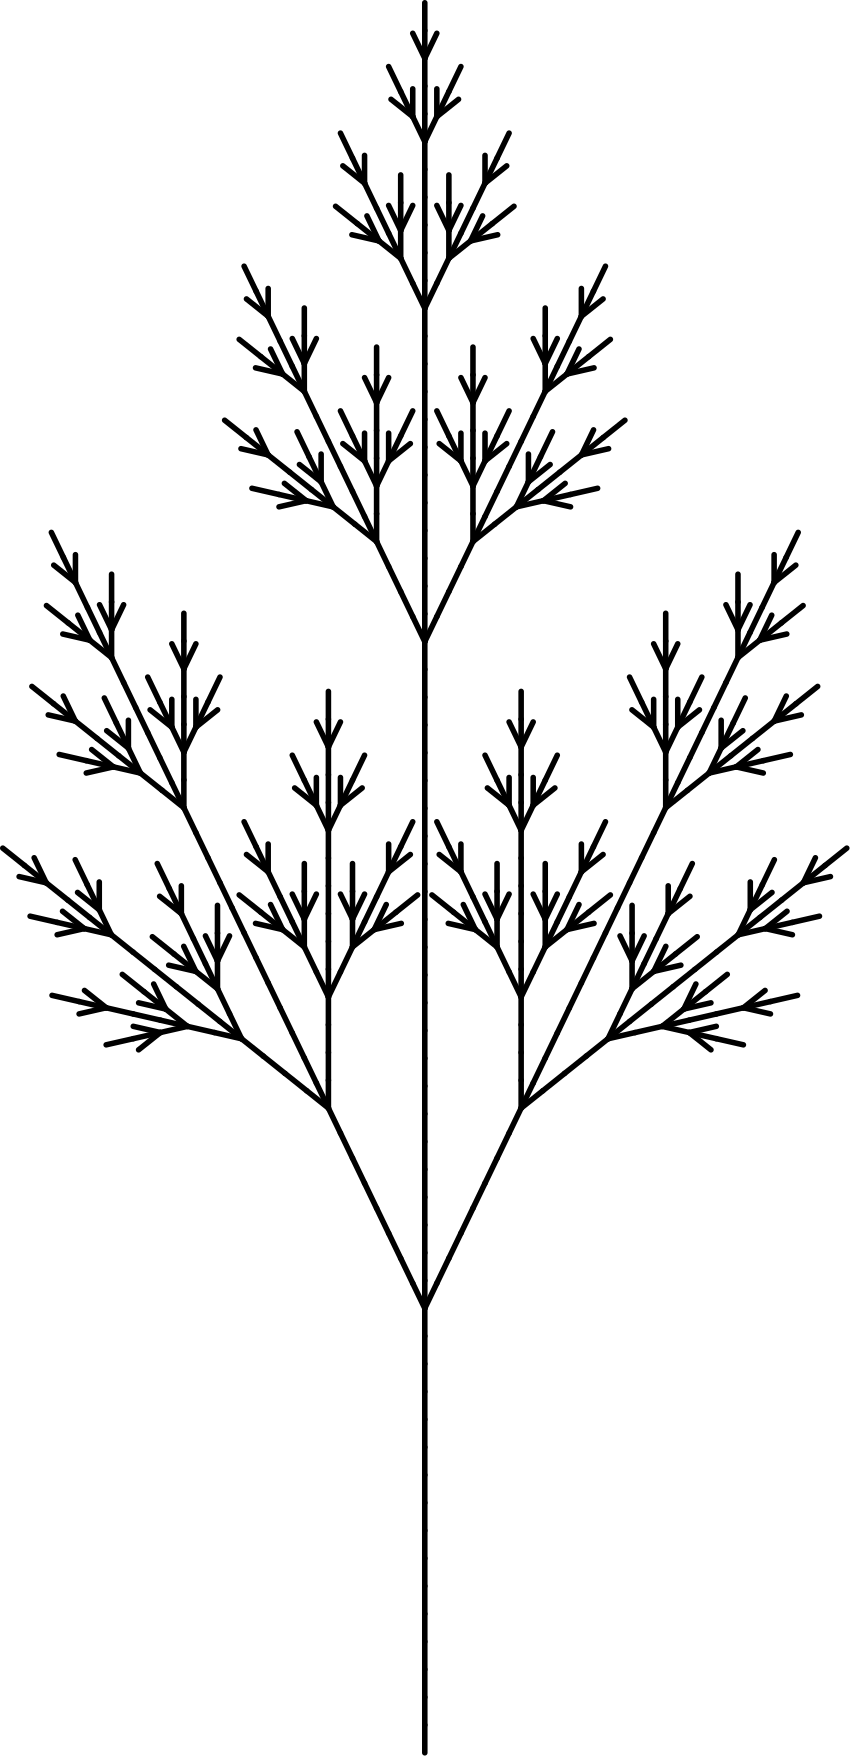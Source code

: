 <?xml version="1.0"?>
<!DOCTYPE ipe SYSTEM "ipe.dtd">
<ipe version="70218" creator="Ipe 7.2.28">
<info created="D:20250424085914" modified="D:20250424085916"/>
<ipestyle>
<opacity name="10%" value="0.1"/>
<opacity name="20%" value="0.2"/>
<opacity name="30%" value="0.3"/>
<opacity name="40%" value="0.4"/>
<opacity name="50%" value="0.5"/>
<opacity name="60%" value="0.6"/>
<opacity name="70%" value="0.7"/>
<opacity name="80%" value="0.8"/>
<opacity name="90%" value="0.9"/>
<layout paper="330 656" origin="0 0" frame="330 656" crop="no"/>
<pathstyle cap="0" join="0" fillrule="wind"/>
</ipestyle>
<page>
<layer name="alpha"/>
<view layers="alpha" active="alpha"/>
<path layer="alpha" matrix="1 0 0 -1 -476 688" stroke="0" pen="2" cap="1">
641 675 m
641 665 l
</path>
<path matrix="1 0 0 -1 -476 688" stroke="0" pen="2" cap="1">
641 665 m
641 655 l
</path>
<path matrix="1 0 0 -1 -476 688" stroke="0" pen="2" cap="1">
641 655 m
641 645 l
</path>
<path matrix="1 0 0 -1 -476 688" stroke="0" pen="2" cap="1">
641 645 m
641 635 l
</path>
<path matrix="1 0 0 -1 -476 688" stroke="0" pen="2" cap="1">
641 635 m
641 625 l
</path>
<path matrix="1 0 0 -1 -476 688" stroke="0" pen="2" cap="1">
641 625 m
641 615 l
</path>
<path matrix="1 0 0 -1 -476 688" stroke="0" pen="2" cap="1">
641 615 m
641 605 l
</path>
<path matrix="1 0 0 -1 -476 688" stroke="0" pen="2" cap="1">
641 605 m
641 595 l
</path>
<path matrix="1 0 0 -1 -476 688" stroke="0" pen="2" cap="1">
641 595 m
641 585 l
</path>
<path matrix="1 0 0 -1 -476 688" stroke="0" pen="2" cap="1">
641 585 m
641 575 l
</path>
<path matrix="1 0 0 -1 -476 688" stroke="0" pen="2" cap="1">
641 575 m
641 565 l
</path>
<path matrix="1 0 0 -1 -476 688" stroke="0" pen="2" cap="1">
641 565 m
641 555 l
</path>
<path matrix="1 0 0 -1 -476 688" stroke="0" pen="2" cap="1">
641 555 m
641 545 l
</path>
<path matrix="1 0 0 -1 -476 688" stroke="0" pen="2" cap="1">
641 545 m
641 535 l
</path>
<path matrix="1 0 0 -1 -476 688" stroke="0" pen="2" cap="1">
641 535 m
641 525 l
</path>
<path matrix="1 0 0 -1 -476 688" stroke="0" pen="2" cap="1">
641 525 m
641 515 l
</path>
<path matrix="1 0 0 -1 -476 688" stroke="0" pen="2" cap="1">
641 515 m
645.337 505.989 l
</path>
<path matrix="1 0 0 -1 -476 688" stroke="0" pen="2" cap="1">
645.337 505.989 m
649.673 496.978 l
</path>
<path matrix="1 0 0 -1 -476 688" stroke="0" pen="2" cap="1">
649.673 496.978 m
654.01 487.968 l
</path>
<path matrix="1 0 0 -1 -476 688" stroke="0" pen="2" cap="1">
654.01 487.968 m
658.346 478.957 l
</path>
<path matrix="1 0 0 -1 -476 688" stroke="0" pen="2" cap="1">
658.346 478.957 m
662.683 469.946 l
</path>
<path matrix="1 0 0 -1 -476 688" stroke="0" pen="2" cap="1">
662.683 469.946 m
667.02 460.935 l
</path>
<path matrix="1 0 0 -1 -476 688" stroke="0" pen="2" cap="1">
667.02 460.935 m
671.356 451.925 l
</path>
<path matrix="1 0 0 -1 -476 688" stroke="0" pen="2" cap="1">
671.356 451.925 m
675.693 442.914 l
</path>
<path matrix="1 0 0 -1 -476 688" stroke="0" pen="2" cap="1">
675.693 442.914 m
683.508 436.675 l
</path>
<path matrix="1 0 0 -1 -476 688" stroke="0" pen="2" cap="1">
683.508 436.675 m
691.323 430.436 l
</path>
<path matrix="1 0 0 -1 -476 688" stroke="0" pen="2" cap="1">
691.323 430.436 m
699.138 424.197 l
</path>
<path matrix="1 0 0 -1 -476 688" stroke="0" pen="2" cap="1">
699.138 424.197 m
706.954 417.959 l
</path>
<path matrix="1 0 0 -1 -476 688" stroke="0" pen="2" cap="1">
706.954 417.959 m
716.701 415.726 l
</path>
<path matrix="1 0 0 -1 -476 688" stroke="0" pen="2" cap="1">
716.701 415.726 m
726.449 413.494 l
</path>
<path matrix="1 0 0 -1 -476 688" stroke="0" pen="2" cap="1">
726.449 413.494 m
736.2 415.709 l
</path>
<path matrix="1 0 0 -1 -476 688" stroke="0" pen="2" cap="1">
736.2 415.709 m
744.026 421.934 l
</path>
<path matrix="1 0 0 -1 -476 688" stroke="0" pen="2" cap="1">
736.2 415.709 m
745.948 413.477 l
</path>
<path matrix="1 0 0 -1 -476 688" stroke="0" pen="2" cap="1">
736.2 415.709 m
745.952 417.925 l
</path>
<path matrix="1 0 0 -1 -476 688" stroke="0" pen="2" cap="1">
745.952 417.925 m
755.703 420.14 l
</path>
<path matrix="1 0 0 -1 -476 688" stroke="0" pen="2" cap="1">
726.449 413.494 m
734.264 407.255 l
</path>
<path matrix="1 0 0 -1 -476 688" stroke="0" pen="2" cap="1">
734.264 407.255 m
744.012 405.022 l
</path>
<path matrix="1 0 0 -1 -476 688" stroke="0" pen="2" cap="1">
734.264 407.255 m
738.601 398.244 l
</path>
<path matrix="1 0 0 -1 -476 688" stroke="0" pen="2" cap="1">
734.264 407.255 m
742.079 401.016 l
</path>
<path matrix="1 0 0 -1 -476 688" stroke="0" pen="2" cap="1">
742.079 401.016 m
749.894 394.777 l
</path>
<path matrix="1 0 0 -1 -476 688" stroke="0" pen="2" cap="1">
726.449 413.494 m
736.196 411.261 l
</path>
<path matrix="1 0 0 -1 -476 688" stroke="0" pen="2" cap="1">
736.196 411.261 m
745.944 409.029 l
</path>
<path matrix="1 0 0 -1 -476 688" stroke="0" pen="2" cap="1">
745.944 409.029 m
755.692 406.796 l
</path>
<path matrix="1 0 0 -1 -476 688" stroke="0" pen="2" cap="1">
755.692 406.796 m
765.443 409.012 l
</path>
<path matrix="1 0 0 -1 -476 688" stroke="0" pen="2" cap="1">
755.692 406.796 m
763.507 400.557 l
</path>
<path matrix="1 0 0 -1 -476 688" stroke="0" pen="2" cap="1">
755.692 406.796 m
765.439 404.564 l
</path>
<path matrix="1 0 0 -1 -476 688" stroke="0" pen="2" cap="1">
765.439 404.564 m
775.187 402.331 l
</path>
<path matrix="1 0 0 -1 -476 688" stroke="0" pen="2" cap="1">
706.954 417.959 m
711.29 408.948 l
</path>
<path matrix="1 0 0 -1 -476 688" stroke="0" pen="2" cap="1">
711.29 408.948 m
715.627 399.937 l
</path>
<path matrix="1 0 0 -1 -476 688" stroke="0" pen="2" cap="1">
715.627 399.937 m
723.442 393.698 l
</path>
<path matrix="1 0 0 -1 -476 688" stroke="0" pen="2" cap="1">
723.442 393.698 m
733.19 391.466 l
</path>
<path matrix="1 0 0 -1 -476 688" stroke="0" pen="2" cap="1">
723.442 393.698 m
727.779 384.688 l
</path>
<path matrix="1 0 0 -1 -476 688" stroke="0" pen="2" cap="1">
723.442 393.698 m
731.257 387.46 l
</path>
<path matrix="1 0 0 -1 -476 688" stroke="0" pen="2" cap="1">
731.257 387.46 m
739.072 381.221 l
</path>
<path matrix="1 0 0 -1 -476 688" stroke="0" pen="2" cap="1">
715.627 399.937 m
715.627 389.937 l
</path>
<path matrix="1 0 0 -1 -476 688" stroke="0" pen="2" cap="1">
715.627 389.937 m
719.963 380.926 l
</path>
<path matrix="1 0 0 -1 -476 688" stroke="0" pen="2" cap="1">
715.627 389.937 m
711.29 380.926 l
</path>
<path matrix="1 0 0 -1 -476 688" stroke="0" pen="2" cap="1">
715.627 389.937 m
715.627 379.937 l
</path>
<path matrix="1 0 0 -1 -476 688" stroke="0" pen="2" cap="1">
715.627 379.937 m
715.627 369.937 l
</path>
<path matrix="1 0 0 -1 -476 688" stroke="0" pen="2" cap="1">
715.627 399.937 m
719.963 390.926 l
</path>
<path matrix="1 0 0 -1 -476 688" stroke="0" pen="2" cap="1">
719.963 390.926 m
724.3 381.916 l
</path>
<path matrix="1 0 0 -1 -476 688" stroke="0" pen="2" cap="1">
724.3 381.916 m
728.636 372.905 l
</path>
<path matrix="1 0 0 -1 -476 688" stroke="0" pen="2" cap="1">
728.636 372.905 m
736.452 366.666 l
</path>
<path matrix="1 0 0 -1 -476 688" stroke="0" pen="2" cap="1">
728.636 372.905 m
728.636 362.905 l
</path>
<path matrix="1 0 0 -1 -476 688" stroke="0" pen="2" cap="1">
728.636 372.905 m
732.973 363.894 l
</path>
<path matrix="1 0 0 -1 -476 688" stroke="0" pen="2" cap="1">
732.973 363.894 m
737.31 354.883 l
</path>
<path matrix="1 0 0 -1 -476 688" stroke="0" pen="2" cap="1">
706.954 417.959 m
714.769 411.72 l
</path>
<path matrix="1 0 0 -1 -476 688" stroke="0" pen="2" cap="1">
714.769 411.72 m
722.584 405.481 l
</path>
<path matrix="1 0 0 -1 -476 688" stroke="0" pen="2" cap="1">
722.584 405.481 m
730.399 399.242 l
</path>
<path matrix="1 0 0 -1 -476 688" stroke="0" pen="2" cap="1">
730.399 399.242 m
738.214 393.003 l
</path>
<path matrix="1 0 0 -1 -476 688" stroke="0" pen="2" cap="1">
738.214 393.003 m
746.03 386.765 l
</path>
<path matrix="1 0 0 -1 -476 688" stroke="0" pen="2" cap="1">
746.03 386.765 m
753.845 380.526 l
</path>
<path matrix="1 0 0 -1 -476 688" stroke="0" pen="2" cap="1">
753.845 380.526 m
763.592 378.293 l
</path>
<path matrix="1 0 0 -1 -476 688" stroke="0" pen="2" cap="1">
763.592 378.293 m
773.344 380.509 l
</path>
<path matrix="1 0 0 -1 -476 688" stroke="0" pen="2" cap="1">
763.592 378.293 m
771.408 372.055 l
</path>
<path matrix="1 0 0 -1 -476 688" stroke="0" pen="2" cap="1">
763.592 378.293 m
773.34 376.061 l
</path>
<path matrix="1 0 0 -1 -476 688" stroke="0" pen="2" cap="1">
773.34 376.061 m
783.088 373.828 l
</path>
<path matrix="1 0 0 -1 -476 688" stroke="0" pen="2" cap="1">
753.845 380.526 m
758.181 371.515 l
</path>
<path matrix="1 0 0 -1 -476 688" stroke="0" pen="2" cap="1">
758.181 371.515 m
765.997 365.276 l
</path>
<path matrix="1 0 0 -1 -476 688" stroke="0" pen="2" cap="1">
758.181 371.515 m
758.181 361.515 l
</path>
<path matrix="1 0 0 -1 -476 688" stroke="0" pen="2" cap="1">
758.181 371.515 m
762.518 362.504 l
</path>
<path matrix="1 0 0 -1 -476 688" stroke="0" pen="2" cap="1">
762.518 362.504 m
766.855 353.494 l
</path>
<path matrix="1 0 0 -1 -476 688" stroke="0" pen="2" cap="1">
753.845 380.526 m
761.66 374.287 l
</path>
<path matrix="1 0 0 -1 -476 688" stroke="0" pen="2" cap="1">
761.66 374.287 m
769.475 368.048 l
</path>
<path matrix="1 0 0 -1 -476 688" stroke="0" pen="2" cap="1">
769.475 368.048 m
777.29 361.809 l
</path>
<path matrix="1 0 0 -1 -476 688" stroke="0" pen="2" cap="1">
777.29 361.809 m
787.038 359.577 l
</path>
<path matrix="1 0 0 -1 -476 688" stroke="0" pen="2" cap="1">
777.29 361.809 m
781.627 352.799 l
</path>
<path matrix="1 0 0 -1 -476 688" stroke="0" pen="2" cap="1">
777.29 361.809 m
785.106 355.571 l
</path>
<path matrix="1 0 0 -1 -476 688" stroke="0" pen="2" cap="1">
785.106 355.571 m
792.921 349.332 l
</path>
<path matrix="1 0 0 -1 -476 688" stroke="0" pen="2" cap="1">
675.693 442.914 m
675.693 432.914 l
</path>
<path matrix="1 0 0 -1 -476 688" stroke="0" pen="2" cap="1">
675.693 432.914 m
675.693 422.914 l
</path>
<path matrix="1 0 0 -1 -476 688" stroke="0" pen="2" cap="1">
675.693 422.914 m
675.693 412.914 l
</path>
<path matrix="1 0 0 -1 -476 688" stroke="0" pen="2" cap="1">
675.693 412.914 m
675.693 402.914 l
</path>
<path matrix="1 0 0 -1 -476 688" stroke="0" pen="2" cap="1">
675.693 402.914 m
680.029 393.903 l
</path>
<path matrix="1 0 0 -1 -476 688" stroke="0" pen="2" cap="1">
680.029 393.903 m
684.366 384.892 l
</path>
<path matrix="1 0 0 -1 -476 688" stroke="0" pen="2" cap="1">
684.366 384.892 m
692.181 378.654 l
</path>
<path matrix="1 0 0 -1 -476 688" stroke="0" pen="2" cap="1">
692.181 378.654 m
701.929 376.421 l
</path>
<path matrix="1 0 0 -1 -476 688" stroke="0" pen="2" cap="1">
692.181 378.654 m
696.518 369.643 l
</path>
<path matrix="1 0 0 -1 -476 688" stroke="0" pen="2" cap="1">
692.181 378.654 m
699.996 372.415 l
</path>
<path matrix="1 0 0 -1 -476 688" stroke="0" pen="2" cap="1">
699.996 372.415 m
707.812 366.176 l
</path>
<path matrix="1 0 0 -1 -476 688" stroke="0" pen="2" cap="1">
684.366 384.892 m
684.366 374.892 l
</path>
<path matrix="1 0 0 -1 -476 688" stroke="0" pen="2" cap="1">
684.366 374.892 m
688.702 365.882 l
</path>
<path matrix="1 0 0 -1 -476 688" stroke="0" pen="2" cap="1">
684.366 374.892 m
680.029 365.882 l
</path>
<path matrix="1 0 0 -1 -476 688" stroke="0" pen="2" cap="1">
684.366 374.892 m
684.366 364.892 l
</path>
<path matrix="1 0 0 -1 -476 688" stroke="0" pen="2" cap="1">
684.366 364.892 m
684.366 354.892 l
</path>
<path matrix="1 0 0 -1 -476 688" stroke="0" pen="2" cap="1">
684.366 384.892 m
688.702 375.882 l
</path>
<path matrix="1 0 0 -1 -476 688" stroke="0" pen="2" cap="1">
688.702 375.882 m
693.039 366.871 l
</path>
<path matrix="1 0 0 -1 -476 688" stroke="0" pen="2" cap="1">
693.039 366.871 m
697.376 357.86 l
</path>
<path matrix="1 0 0 -1 -476 688" stroke="0" pen="2" cap="1">
697.376 357.86 m
705.191 351.621 l
</path>
<path matrix="1 0 0 -1 -476 688" stroke="0" pen="2" cap="1">
697.376 357.86 m
697.376 347.86 l
</path>
<path matrix="1 0 0 -1 -476 688" stroke="0" pen="2" cap="1">
697.376 357.86 m
701.712 348.849 l
</path>
<path matrix="1 0 0 -1 -476 688" stroke="0" pen="2" cap="1">
701.712 348.849 m
706.049 339.838 l
</path>
<path matrix="1 0 0 -1 -476 688" stroke="0" pen="2" cap="1">
675.693 402.914 m
671.356 393.903 l
</path>
<path matrix="1 0 0 -1 -476 688" stroke="0" pen="2" cap="1">
671.356 393.903 m
667.02 384.892 l
</path>
<path matrix="1 0 0 -1 -476 688" stroke="0" pen="2" cap="1">
667.02 384.892 m
667.02 374.892 l
</path>
<path matrix="1 0 0 -1 -476 688" stroke="0" pen="2" cap="1">
667.02 374.892 m
671.356 365.882 l
</path>
<path matrix="1 0 0 -1 -476 688" stroke="0" pen="2" cap="1">
667.02 374.892 m
662.683 365.882 l
</path>
<path matrix="1 0 0 -1 -476 688" stroke="0" pen="2" cap="1">
667.02 374.892 m
667.02 364.892 l
</path>
<path matrix="1 0 0 -1 -476 688" stroke="0" pen="2" cap="1">
667.02 364.892 m
667.02 354.892 l
</path>
<path matrix="1 0 0 -1 -476 688" stroke="0" pen="2" cap="1">
667.02 384.892 m
659.204 378.654 l
</path>
<path matrix="1 0 0 -1 -476 688" stroke="0" pen="2" cap="1">
659.204 378.654 m
654.868 369.643 l
</path>
<path matrix="1 0 0 -1 -476 688" stroke="0" pen="2" cap="1">
659.204 378.654 m
649.457 376.421 l
</path>
<path matrix="1 0 0 -1 -476 688" stroke="0" pen="2" cap="1">
659.204 378.654 m
651.389 372.415 l
</path>
<path matrix="1 0 0 -1 -476 688" stroke="0" pen="2" cap="1">
651.389 372.415 m
643.574 366.176 l
</path>
<path matrix="1 0 0 -1 -476 688" stroke="0" pen="2" cap="1">
667.02 384.892 m
662.683 375.882 l
</path>
<path matrix="1 0 0 -1 -476 688" stroke="0" pen="2" cap="1">
662.683 375.882 m
658.346 366.871 l
</path>
<path matrix="1 0 0 -1 -476 688" stroke="0" pen="2" cap="1">
658.346 366.871 m
654.01 357.86 l
</path>
<path matrix="1 0 0 -1 -476 688" stroke="0" pen="2" cap="1">
654.01 357.86 m
654.01 347.86 l
</path>
<path matrix="1 0 0 -1 -476 688" stroke="0" pen="2" cap="1">
654.01 357.86 m
646.195 351.621 l
</path>
<path matrix="1 0 0 -1 -476 688" stroke="0" pen="2" cap="1">
654.01 357.86 m
649.673 348.849 l
</path>
<path matrix="1 0 0 -1 -476 688" stroke="0" pen="2" cap="1">
649.673 348.849 m
645.337 339.838 l
</path>
<path matrix="1 0 0 -1 -476 688" stroke="0" pen="2" cap="1">
675.693 402.914 m
675.693 392.914 l
</path>
<path matrix="1 0 0 -1 -476 688" stroke="0" pen="2" cap="1">
675.693 392.914 m
675.693 382.914 l
</path>
<path matrix="1 0 0 -1 -476 688" stroke="0" pen="2" cap="1">
675.693 382.914 m
675.693 372.914 l
</path>
<path matrix="1 0 0 -1 -476 688" stroke="0" pen="2" cap="1">
675.693 372.914 m
675.693 362.914 l
</path>
<path matrix="1 0 0 -1 -476 688" stroke="0" pen="2" cap="1">
675.693 362.914 m
675.693 352.914 l
</path>
<path matrix="1 0 0 -1 -476 688" stroke="0" pen="2" cap="1">
675.693 352.914 m
675.693 342.914 l
</path>
<path matrix="1 0 0 -1 -476 688" stroke="0" pen="2" cap="1">
675.693 342.914 m
680.029 333.903 l
</path>
<path matrix="1 0 0 -1 -476 688" stroke="0" pen="2" cap="1">
680.029 333.903 m
687.845 327.664 l
</path>
<path matrix="1 0 0 -1 -476 688" stroke="0" pen="2" cap="1">
680.029 333.903 m
680.029 323.903 l
</path>
<path matrix="1 0 0 -1 -476 688" stroke="0" pen="2" cap="1">
680.029 333.903 m
684.366 324.892 l
</path>
<path matrix="1 0 0 -1 -476 688" stroke="0" pen="2" cap="1">
684.366 324.892 m
688.702 315.882 l
</path>
<path matrix="1 0 0 -1 -476 688" stroke="0" pen="2" cap="1">
675.693 342.914 m
671.356 333.903 l
</path>
<path matrix="1 0 0 -1 -476 688" stroke="0" pen="2" cap="1">
671.356 333.903 m
671.356 323.903 l
</path>
<path matrix="1 0 0 -1 -476 688" stroke="0" pen="2" cap="1">
671.356 333.903 m
663.541 327.664 l
</path>
<path matrix="1 0 0 -1 -476 688" stroke="0" pen="2" cap="1">
671.356 333.903 m
667.02 324.892 l
</path>
<path matrix="1 0 0 -1 -476 688" stroke="0" pen="2" cap="1">
667.02 324.892 m
662.683 315.882 l
</path>
<path matrix="1 0 0 -1 -476 688" stroke="0" pen="2" cap="1">
675.693 342.914 m
675.693 332.914 l
</path>
<path matrix="1 0 0 -1 -476 688" stroke="0" pen="2" cap="1">
675.693 332.914 m
675.693 322.914 l
</path>
<path matrix="1 0 0 -1 -476 688" stroke="0" pen="2" cap="1">
675.693 322.914 m
675.693 312.914 l
</path>
<path matrix="1 0 0 -1 -476 688" stroke="0" pen="2" cap="1">
675.693 312.914 m
680.029 303.903 l
</path>
<path matrix="1 0 0 -1 -476 688" stroke="0" pen="2" cap="1">
675.693 312.914 m
671.356 303.903 l
</path>
<path matrix="1 0 0 -1 -476 688" stroke="0" pen="2" cap="1">
675.693 312.914 m
675.693 302.914 l
</path>
<path matrix="1 0 0 -1 -476 688" stroke="0" pen="2" cap="1">
675.693 302.914 m
675.693 292.914 l
</path>
<path matrix="1 0 0 -1 -476 688" stroke="0" pen="2" cap="1">
675.693 442.914 m
680.029 433.903 l
</path>
<path matrix="1 0 0 -1 -476 688" stroke="0" pen="2" cap="1">
680.029 433.903 m
684.366 424.892 l
</path>
<path matrix="1 0 0 -1 -476 688" stroke="0" pen="2" cap="1">
684.366 424.892 m
688.702 415.882 l
</path>
<path matrix="1 0 0 -1 -476 688" stroke="0" pen="2" cap="1">
688.702 415.882 m
693.039 406.871 l
</path>
<path matrix="1 0 0 -1 -476 688" stroke="0" pen="2" cap="1">
693.039 406.871 m
697.376 397.86 l
</path>
<path matrix="1 0 0 -1 -476 688" stroke="0" pen="2" cap="1">
697.376 397.86 m
701.712 388.849 l
</path>
<path matrix="1 0 0 -1 -476 688" stroke="0" pen="2" cap="1">
701.712 388.849 m
706.049 379.838 l
</path>
<path matrix="1 0 0 -1 -476 688" stroke="0" pen="2" cap="1">
706.049 379.838 m
710.385 370.828 l
</path>
<path matrix="1 0 0 -1 -476 688" stroke="0" pen="2" cap="1">
710.385 370.828 m
714.722 361.817 l
</path>
<path matrix="1 0 0 -1 -476 688" stroke="0" pen="2" cap="1">
714.722 361.817 m
719.059 352.806 l
</path>
<path matrix="1 0 0 -1 -476 688" stroke="0" pen="2" cap="1">
719.059 352.806 m
723.395 343.795 l
</path>
<path matrix="1 0 0 -1 -476 688" stroke="0" pen="2" cap="1">
723.395 343.795 m
727.732 334.785 l
</path>
<path matrix="1 0 0 -1 -476 688" stroke="0" pen="2" cap="1">
727.732 334.785 m
735.547 328.546 l
</path>
<path matrix="1 0 0 -1 -476 688" stroke="0" pen="2" cap="1">
735.547 328.546 m
743.362 322.307 l
</path>
<path matrix="1 0 0 -1 -476 688" stroke="0" pen="2" cap="1">
743.362 322.307 m
753.11 320.075 l
</path>
<path matrix="1 0 0 -1 -476 688" stroke="0" pen="2" cap="1">
753.11 320.075 m
762.861 322.29 l
</path>
<path matrix="1 0 0 -1 -476 688" stroke="0" pen="2" cap="1">
753.11 320.075 m
760.925 313.836 l
</path>
<path matrix="1 0 0 -1 -476 688" stroke="0" pen="2" cap="1">
753.11 320.075 m
762.857 317.842 l
</path>
<path matrix="1 0 0 -1 -476 688" stroke="0" pen="2" cap="1">
762.857 317.842 m
772.605 315.61 l
</path>
<path matrix="1 0 0 -1 -476 688" stroke="0" pen="2" cap="1">
743.362 322.307 m
747.699 313.296 l
</path>
<path matrix="1 0 0 -1 -476 688" stroke="0" pen="2" cap="1">
747.699 313.296 m
755.514 307.057 l
</path>
<path matrix="1 0 0 -1 -476 688" stroke="0" pen="2" cap="1">
747.699 313.296 m
747.699 303.296 l
</path>
<path matrix="1 0 0 -1 -476 688" stroke="0" pen="2" cap="1">
747.699 313.296 m
752.035 304.285 l
</path>
<path matrix="1 0 0 -1 -476 688" stroke="0" pen="2" cap="1">
752.035 304.285 m
756.372 295.275 l
</path>
<path matrix="1 0 0 -1 -476 688" stroke="0" pen="2" cap="1">
743.362 322.307 m
751.177 316.068 l
</path>
<path matrix="1 0 0 -1 -476 688" stroke="0" pen="2" cap="1">
751.177 316.068 m
758.993 309.829 l
</path>
<path matrix="1 0 0 -1 -476 688" stroke="0" pen="2" cap="1">
758.993 309.829 m
766.808 303.591 l
</path>
<path matrix="1 0 0 -1 -476 688" stroke="0" pen="2" cap="1">
766.808 303.591 m
776.555 301.358 l
</path>
<path matrix="1 0 0 -1 -476 688" stroke="0" pen="2" cap="1">
766.808 303.591 m
771.144 294.58 l
</path>
<path matrix="1 0 0 -1 -476 688" stroke="0" pen="2" cap="1">
766.808 303.591 m
774.623 297.352 l
</path>
<path matrix="1 0 0 -1 -476 688" stroke="0" pen="2" cap="1">
774.623 297.352 m
782.438 291.113 l
</path>
<path matrix="1 0 0 -1 -476 688" stroke="0" pen="2" cap="1">
727.732 334.785 m
727.732 324.785 l
</path>
<path matrix="1 0 0 -1 -476 688" stroke="0" pen="2" cap="1">
727.732 324.785 m
727.732 314.785 l
</path>
<path matrix="1 0 0 -1 -476 688" stroke="0" pen="2" cap="1">
727.732 314.785 m
732.068 305.774 l
</path>
<path matrix="1 0 0 -1 -476 688" stroke="0" pen="2" cap="1">
732.068 305.774 m
739.884 299.535 l
</path>
<path matrix="1 0 0 -1 -476 688" stroke="0" pen="2" cap="1">
732.068 305.774 m
732.068 295.774 l
</path>
<path matrix="1 0 0 -1 -476 688" stroke="0" pen="2" cap="1">
732.068 305.774 m
736.405 296.763 l
</path>
<path matrix="1 0 0 -1 -476 688" stroke="0" pen="2" cap="1">
736.405 296.763 m
740.742 287.752 l
</path>
<path matrix="1 0 0 -1 -476 688" stroke="0" pen="2" cap="1">
727.732 314.785 m
723.395 305.774 l
</path>
<path matrix="1 0 0 -1 -476 688" stroke="0" pen="2" cap="1">
723.395 305.774 m
723.395 295.774 l
</path>
<path matrix="1 0 0 -1 -476 688" stroke="0" pen="2" cap="1">
723.395 305.774 m
715.58 299.535 l
</path>
<path matrix="1 0 0 -1 -476 688" stroke="0" pen="2" cap="1">
723.395 305.774 m
719.059 296.763 l
</path>
<path matrix="1 0 0 -1 -476 688" stroke="0" pen="2" cap="1">
719.059 296.763 m
714.722 287.752 l
</path>
<path matrix="1 0 0 -1 -476 688" stroke="0" pen="2" cap="1">
727.732 314.785 m
727.732 304.785 l
</path>
<path matrix="1 0 0 -1 -476 688" stroke="0" pen="2" cap="1">
727.732 304.785 m
727.732 294.785 l
</path>
<path matrix="1 0 0 -1 -476 688" stroke="0" pen="2" cap="1">
727.732 294.785 m
727.732 284.785 l
</path>
<path matrix="1 0 0 -1 -476 688" stroke="0" pen="2" cap="1">
727.732 284.785 m
732.068 275.774 l
</path>
<path matrix="1 0 0 -1 -476 688" stroke="0" pen="2" cap="1">
727.732 284.785 m
723.395 275.774 l
</path>
<path matrix="1 0 0 -1 -476 688" stroke="0" pen="2" cap="1">
727.732 284.785 m
727.732 274.785 l
</path>
<path matrix="1 0 0 -1 -476 688" stroke="0" pen="2" cap="1">
727.732 274.785 m
727.732 264.785 l
</path>
<path matrix="1 0 0 -1 -476 688" stroke="0" pen="2" cap="1">
727.732 334.785 m
732.068 325.774 l
</path>
<path matrix="1 0 0 -1 -476 688" stroke="0" pen="2" cap="1">
732.068 325.774 m
736.405 316.763 l
</path>
<path matrix="1 0 0 -1 -476 688" stroke="0" pen="2" cap="1">
736.405 316.763 m
740.742 307.752 l
</path>
<path matrix="1 0 0 -1 -476 688" stroke="0" pen="2" cap="1">
740.742 307.752 m
745.078 298.742 l
</path>
<path matrix="1 0 0 -1 -476 688" stroke="0" pen="2" cap="1">
745.078 298.742 m
749.415 289.731 l
</path>
<path matrix="1 0 0 -1 -476 688" stroke="0" pen="2" cap="1">
749.415 289.731 m
753.751 280.72 l
</path>
<path matrix="1 0 0 -1 -476 688" stroke="0" pen="2" cap="1">
753.751 280.72 m
761.567 274.481 l
</path>
<path matrix="1 0 0 -1 -476 688" stroke="0" pen="2" cap="1">
761.567 274.481 m
771.314 272.249 l
</path>
<path matrix="1 0 0 -1 -476 688" stroke="0" pen="2" cap="1">
761.567 274.481 m
765.903 265.47 l
</path>
<path matrix="1 0 0 -1 -476 688" stroke="0" pen="2" cap="1">
761.567 274.481 m
769.382 268.242 l
</path>
<path matrix="1 0 0 -1 -476 688" stroke="0" pen="2" cap="1">
769.382 268.242 m
777.197 262.004 l
</path>
<path matrix="1 0 0 -1 -476 688" stroke="0" pen="2" cap="1">
753.751 280.72 m
753.751 270.72 l
</path>
<path matrix="1 0 0 -1 -476 688" stroke="0" pen="2" cap="1">
753.751 270.72 m
758.088 261.709 l
</path>
<path matrix="1 0 0 -1 -476 688" stroke="0" pen="2" cap="1">
753.751 270.72 m
749.415 261.709 l
</path>
<path matrix="1 0 0 -1 -476 688" stroke="0" pen="2" cap="1">
753.751 270.72 m
753.751 260.72 l
</path>
<path matrix="1 0 0 -1 -476 688" stroke="0" pen="2" cap="1">
753.751 260.72 m
753.751 250.72 l
</path>
<path matrix="1 0 0 -1 -476 688" stroke="0" pen="2" cap="1">
753.751 280.72 m
758.088 271.709 l
</path>
<path matrix="1 0 0 -1 -476 688" stroke="0" pen="2" cap="1">
758.088 271.709 m
762.425 262.698 l
</path>
<path matrix="1 0 0 -1 -476 688" stroke="0" pen="2" cap="1">
762.425 262.698 m
766.761 253.688 l
</path>
<path matrix="1 0 0 -1 -476 688" stroke="0" pen="2" cap="1">
766.761 253.688 m
774.576 247.449 l
</path>
<path matrix="1 0 0 -1 -476 688" stroke="0" pen="2" cap="1">
766.761 253.688 m
766.761 243.688 l
</path>
<path matrix="1 0 0 -1 -476 688" stroke="0" pen="2" cap="1">
766.761 253.688 m
771.098 244.677 l
</path>
<path matrix="1 0 0 -1 -476 688" stroke="0" pen="2" cap="1">
771.098 244.677 m
775.434 235.666 l
</path>
<path matrix="1 0 0 -1 -476 688" stroke="0" pen="2" cap="1">
641 515 m
636.663 505.989 l
</path>
<path matrix="1 0 0 -1 -476 688" stroke="0" pen="2" cap="1">
636.663 505.989 m
632.327 496.978 l
</path>
<path matrix="1 0 0 -1 -476 688" stroke="0" pen="2" cap="1">
632.327 496.978 m
627.99 487.968 l
</path>
<path matrix="1 0 0 -1 -476 688" stroke="0" pen="2" cap="1">
627.99 487.968 m
623.654 478.957 l
</path>
<path matrix="1 0 0 -1 -476 688" stroke="0" pen="2" cap="1">
623.654 478.957 m
619.317 469.946 l
</path>
<path matrix="1 0 0 -1 -476 688" stroke="0" pen="2" cap="1">
619.317 469.946 m
614.98 460.935 l
</path>
<path matrix="1 0 0 -1 -476 688" stroke="0" pen="2" cap="1">
614.98 460.935 m
610.644 451.925 l
</path>
<path matrix="1 0 0 -1 -476 688" stroke="0" pen="2" cap="1">
610.644 451.925 m
606.307 442.914 l
</path>
<path matrix="1 0 0 -1 -476 688" stroke="0" pen="2" cap="1">
606.307 442.914 m
606.307 432.914 l
</path>
<path matrix="1 0 0 -1 -476 688" stroke="0" pen="2" cap="1">
606.307 432.914 m
606.307 422.914 l
</path>
<path matrix="1 0 0 -1 -476 688" stroke="0" pen="2" cap="1">
606.307 422.914 m
606.307 412.914 l
</path>
<path matrix="1 0 0 -1 -476 688" stroke="0" pen="2" cap="1">
606.307 412.914 m
606.307 402.914 l
</path>
<path matrix="1 0 0 -1 -476 688" stroke="0" pen="2" cap="1">
606.307 402.914 m
610.644 393.903 l
</path>
<path matrix="1 0 0 -1 -476 688" stroke="0" pen="2" cap="1">
610.644 393.903 m
614.98 384.892 l
</path>
<path matrix="1 0 0 -1 -476 688" stroke="0" pen="2" cap="1">
614.98 384.892 m
622.796 378.654 l
</path>
<path matrix="1 0 0 -1 -476 688" stroke="0" pen="2" cap="1">
622.796 378.654 m
632.543 376.421 l
</path>
<path matrix="1 0 0 -1 -476 688" stroke="0" pen="2" cap="1">
622.796 378.654 m
627.132 369.643 l
</path>
<path matrix="1 0 0 -1 -476 688" stroke="0" pen="2" cap="1">
622.796 378.654 m
630.611 372.415 l
</path>
<path matrix="1 0 0 -1 -476 688" stroke="0" pen="2" cap="1">
630.611 372.415 m
638.426 366.176 l
</path>
<path matrix="1 0 0 -1 -476 688" stroke="0" pen="2" cap="1">
614.98 384.892 m
614.98 374.892 l
</path>
<path matrix="1 0 0 -1 -476 688" stroke="0" pen="2" cap="1">
614.98 374.892 m
619.317 365.882 l
</path>
<path matrix="1 0 0 -1 -476 688" stroke="0" pen="2" cap="1">
614.98 374.892 m
610.644 365.882 l
</path>
<path matrix="1 0 0 -1 -476 688" stroke="0" pen="2" cap="1">
614.98 374.892 m
614.98 364.892 l
</path>
<path matrix="1 0 0 -1 -476 688" stroke="0" pen="2" cap="1">
614.98 364.892 m
614.98 354.892 l
</path>
<path matrix="1 0 0 -1 -476 688" stroke="0" pen="2" cap="1">
614.98 384.892 m
619.317 375.882 l
</path>
<path matrix="1 0 0 -1 -476 688" stroke="0" pen="2" cap="1">
619.317 375.882 m
623.654 366.871 l
</path>
<path matrix="1 0 0 -1 -476 688" stroke="0" pen="2" cap="1">
623.654 366.871 m
627.99 357.86 l
</path>
<path matrix="1 0 0 -1 -476 688" stroke="0" pen="2" cap="1">
627.99 357.86 m
635.805 351.621 l
</path>
<path matrix="1 0 0 -1 -476 688" stroke="0" pen="2" cap="1">
627.99 357.86 m
627.99 347.86 l
</path>
<path matrix="1 0 0 -1 -476 688" stroke="0" pen="2" cap="1">
627.99 357.86 m
632.327 348.849 l
</path>
<path matrix="1 0 0 -1 -476 688" stroke="0" pen="2" cap="1">
632.327 348.849 m
636.663 339.838 l
</path>
<path matrix="1 0 0 -1 -476 688" stroke="0" pen="2" cap="1">
606.307 402.914 m
601.971 393.903 l
</path>
<path matrix="1 0 0 -1 -476 688" stroke="0" pen="2" cap="1">
601.971 393.903 m
597.634 384.892 l
</path>
<path matrix="1 0 0 -1 -476 688" stroke="0" pen="2" cap="1">
597.634 384.892 m
597.634 374.892 l
</path>
<path matrix="1 0 0 -1 -476 688" stroke="0" pen="2" cap="1">
597.634 374.892 m
601.971 365.882 l
</path>
<path matrix="1 0 0 -1 -476 688" stroke="0" pen="2" cap="1">
597.634 374.892 m
593.298 365.882 l
</path>
<path matrix="1 0 0 -1 -476 688" stroke="0" pen="2" cap="1">
597.634 374.892 m
597.634 364.892 l
</path>
<path matrix="1 0 0 -1 -476 688" stroke="0" pen="2" cap="1">
597.634 364.892 m
597.634 354.892 l
</path>
<path matrix="1 0 0 -1 -476 688" stroke="0" pen="2" cap="1">
597.634 384.892 m
589.819 378.654 l
</path>
<path matrix="1 0 0 -1 -476 688" stroke="0" pen="2" cap="1">
589.819 378.654 m
585.482 369.643 l
</path>
<path matrix="1 0 0 -1 -476 688" stroke="0" pen="2" cap="1">
589.819 378.654 m
580.071 376.421 l
</path>
<path matrix="1 0 0 -1 -476 688" stroke="0" pen="2" cap="1">
589.819 378.654 m
582.004 372.415 l
</path>
<path matrix="1 0 0 -1 -476 688" stroke="0" pen="2" cap="1">
582.004 372.415 m
574.188 366.176 l
</path>
<path matrix="1 0 0 -1 -476 688" stroke="0" pen="2" cap="1">
597.634 384.892 m
593.298 375.882 l
</path>
<path matrix="1 0 0 -1 -476 688" stroke="0" pen="2" cap="1">
593.298 375.882 m
588.961 366.871 l
</path>
<path matrix="1 0 0 -1 -476 688" stroke="0" pen="2" cap="1">
588.961 366.871 m
584.624 357.86 l
</path>
<path matrix="1 0 0 -1 -476 688" stroke="0" pen="2" cap="1">
584.624 357.86 m
584.624 347.86 l
</path>
<path matrix="1 0 0 -1 -476 688" stroke="0" pen="2" cap="1">
584.624 357.86 m
576.809 351.621 l
</path>
<path matrix="1 0 0 -1 -476 688" stroke="0" pen="2" cap="1">
584.624 357.86 m
580.288 348.849 l
</path>
<path matrix="1 0 0 -1 -476 688" stroke="0" pen="2" cap="1">
580.288 348.849 m
575.951 339.838 l
</path>
<path matrix="1 0 0 -1 -476 688" stroke="0" pen="2" cap="1">
606.307 402.914 m
606.307 392.914 l
</path>
<path matrix="1 0 0 -1 -476 688" stroke="0" pen="2" cap="1">
606.307 392.914 m
606.307 382.914 l
</path>
<path matrix="1 0 0 -1 -476 688" stroke="0" pen="2" cap="1">
606.307 382.914 m
606.307 372.914 l
</path>
<path matrix="1 0 0 -1 -476 688" stroke="0" pen="2" cap="1">
606.307 372.914 m
606.307 362.914 l
</path>
<path matrix="1 0 0 -1 -476 688" stroke="0" pen="2" cap="1">
606.307 362.914 m
606.307 352.914 l
</path>
<path matrix="1 0 0 -1 -476 688" stroke="0" pen="2" cap="1">
606.307 352.914 m
606.307 342.914 l
</path>
<path matrix="1 0 0 -1 -476 688" stroke="0" pen="2" cap="1">
606.307 342.914 m
610.644 333.903 l
</path>
<path matrix="1 0 0 -1 -476 688" stroke="0" pen="2" cap="1">
610.644 333.903 m
618.459 327.664 l
</path>
<path matrix="1 0 0 -1 -476 688" stroke="0" pen="2" cap="1">
610.644 333.903 m
610.644 323.903 l
</path>
<path matrix="1 0 0 -1 -476 688" stroke="0" pen="2" cap="1">
610.644 333.903 m
614.98 324.892 l
</path>
<path matrix="1 0 0 -1 -476 688" stroke="0" pen="2" cap="1">
614.98 324.892 m
619.317 315.882 l
</path>
<path matrix="1 0 0 -1 -476 688" stroke="0" pen="2" cap="1">
606.307 342.914 m
601.971 333.903 l
</path>
<path matrix="1 0 0 -1 -476 688" stroke="0" pen="2" cap="1">
601.971 333.903 m
601.971 323.903 l
</path>
<path matrix="1 0 0 -1 -476 688" stroke="0" pen="2" cap="1">
601.971 333.903 m
594.155 327.664 l
</path>
<path matrix="1 0 0 -1 -476 688" stroke="0" pen="2" cap="1">
601.971 333.903 m
597.634 324.892 l
</path>
<path matrix="1 0 0 -1 -476 688" stroke="0" pen="2" cap="1">
597.634 324.892 m
593.298 315.882 l
</path>
<path matrix="1 0 0 -1 -476 688" stroke="0" pen="2" cap="1">
606.307 342.914 m
606.307 332.914 l
</path>
<path matrix="1 0 0 -1 -476 688" stroke="0" pen="2" cap="1">
606.307 332.914 m
606.307 322.914 l
</path>
<path matrix="1 0 0 -1 -476 688" stroke="0" pen="2" cap="1">
606.307 322.914 m
606.307 312.914 l
</path>
<path matrix="1 0 0 -1 -476 688" stroke="0" pen="2" cap="1">
606.307 312.914 m
610.644 303.903 l
</path>
<path matrix="1 0 0 -1 -476 688" stroke="0" pen="2" cap="1">
606.307 312.914 m
601.971 303.903 l
</path>
<path matrix="1 0 0 -1 -476 688" stroke="0" pen="2" cap="1">
606.307 312.914 m
606.307 302.914 l
</path>
<path matrix="1 0 0 -1 -476 688" stroke="0" pen="2" cap="1">
606.307 302.914 m
606.307 292.914 l
</path>
<path matrix="1 0 0 -1 -476 688" stroke="0" pen="2" cap="1">
606.307 442.914 m
598.492 436.675 l
</path>
<path matrix="1 0 0 -1 -476 688" stroke="0" pen="2" cap="1">
598.492 436.675 m
590.677 430.436 l
</path>
<path matrix="1 0 0 -1 -476 688" stroke="0" pen="2" cap="1">
590.677 430.436 m
582.862 424.197 l
</path>
<path matrix="1 0 0 -1 -476 688" stroke="0" pen="2" cap="1">
582.862 424.197 m
575.046 417.959 l
</path>
<path matrix="1 0 0 -1 -476 688" stroke="0" pen="2" cap="1">
575.046 417.959 m
570.71 408.948 l
</path>
<path matrix="1 0 0 -1 -476 688" stroke="0" pen="2" cap="1">
570.71 408.948 m
566.373 399.937 l
</path>
<path matrix="1 0 0 -1 -476 688" stroke="0" pen="2" cap="1">
566.373 399.937 m
566.373 389.937 l
</path>
<path matrix="1 0 0 -1 -476 688" stroke="0" pen="2" cap="1">
566.373 389.937 m
570.71 380.926 l
</path>
<path matrix="1 0 0 -1 -476 688" stroke="0" pen="2" cap="1">
566.373 389.937 m
562.037 380.926 l
</path>
<path matrix="1 0 0 -1 -476 688" stroke="0" pen="2" cap="1">
566.373 389.937 m
566.373 379.937 l
</path>
<path matrix="1 0 0 -1 -476 688" stroke="0" pen="2" cap="1">
566.373 379.937 m
566.373 369.937 l
</path>
<path matrix="1 0 0 -1 -476 688" stroke="0" pen="2" cap="1">
566.373 399.937 m
558.558 393.698 l
</path>
<path matrix="1 0 0 -1 -476 688" stroke="0" pen="2" cap="1">
558.558 393.698 m
554.221 384.688 l
</path>
<path matrix="1 0 0 -1 -476 688" stroke="0" pen="2" cap="1">
558.558 393.698 m
548.81 391.466 l
</path>
<path matrix="1 0 0 -1 -476 688" stroke="0" pen="2" cap="1">
558.558 393.698 m
550.743 387.46 l
</path>
<path matrix="1 0 0 -1 -476 688" stroke="0" pen="2" cap="1">
550.743 387.46 m
542.928 381.221 l
</path>
<path matrix="1 0 0 -1 -476 688" stroke="0" pen="2" cap="1">
566.373 399.937 m
562.037 390.926 l
</path>
<path matrix="1 0 0 -1 -476 688" stroke="0" pen="2" cap="1">
562.037 390.926 m
557.7 381.916 l
</path>
<path matrix="1 0 0 -1 -476 688" stroke="0" pen="2" cap="1">
557.7 381.916 m
553.364 372.905 l
</path>
<path matrix="1 0 0 -1 -476 688" stroke="0" pen="2" cap="1">
553.364 372.905 m
553.364 362.905 l
</path>
<path matrix="1 0 0 -1 -476 688" stroke="0" pen="2" cap="1">
553.364 372.905 m
545.548 366.666 l
</path>
<path matrix="1 0 0 -1 -476 688" stroke="0" pen="2" cap="1">
553.364 372.905 m
549.027 363.894 l
</path>
<path matrix="1 0 0 -1 -476 688" stroke="0" pen="2" cap="1">
549.027 363.894 m
544.69 354.883 l
</path>
<path matrix="1 0 0 -1 -476 688" stroke="0" pen="2" cap="1">
575.046 417.959 m
565.299 415.726 l
</path>
<path matrix="1 0 0 -1 -476 688" stroke="0" pen="2" cap="1">
565.299 415.726 m
555.551 413.494 l
</path>
<path matrix="1 0 0 -1 -476 688" stroke="0" pen="2" cap="1">
555.551 413.494 m
547.736 407.255 l
</path>
<path matrix="1 0 0 -1 -476 688" stroke="0" pen="2" cap="1">
547.736 407.255 m
543.399 398.244 l
</path>
<path matrix="1 0 0 -1 -476 688" stroke="0" pen="2" cap="1">
547.736 407.255 m
537.988 405.022 l
</path>
<path matrix="1 0 0 -1 -476 688" stroke="0" pen="2" cap="1">
547.736 407.255 m
539.921 401.016 l
</path>
<path matrix="1 0 0 -1 -476 688" stroke="0" pen="2" cap="1">
539.921 401.016 m
532.106 394.777 l
</path>
<path matrix="1 0 0 -1 -476 688" stroke="0" pen="2" cap="1">
555.551 413.494 m
545.8 415.709 l
</path>
<path matrix="1 0 0 -1 -476 688" stroke="0" pen="2" cap="1">
545.8 415.709 m
536.052 413.477 l
</path>
<path matrix="1 0 0 -1 -476 688" stroke="0" pen="2" cap="1">
545.8 415.709 m
537.974 421.934 l
</path>
<path matrix="1 0 0 -1 -476 688" stroke="0" pen="2" cap="1">
545.8 415.709 m
536.048 417.925 l
</path>
<path matrix="1 0 0 -1 -476 688" stroke="0" pen="2" cap="1">
536.048 417.925 m
526.297 420.14 l
</path>
<path matrix="1 0 0 -1 -476 688" stroke="0" pen="2" cap="1">
555.551 413.494 m
545.804 411.261 l
</path>
<path matrix="1 0 0 -1 -476 688" stroke="0" pen="2" cap="1">
545.804 411.261 m
536.056 409.029 l
</path>
<path matrix="1 0 0 -1 -476 688" stroke="0" pen="2" cap="1">
536.056 409.029 m
526.308 406.796 l
</path>
<path matrix="1 0 0 -1 -476 688" stroke="0" pen="2" cap="1">
526.308 406.796 m
518.493 400.557 l
</path>
<path matrix="1 0 0 -1 -476 688" stroke="0" pen="2" cap="1">
526.308 406.796 m
516.557 409.012 l
</path>
<path matrix="1 0 0 -1 -476 688" stroke="0" pen="2" cap="1">
526.308 406.796 m
516.561 404.564 l
</path>
<path matrix="1 0 0 -1 -476 688" stroke="0" pen="2" cap="1">
516.561 404.564 m
506.813 402.331 l
</path>
<path matrix="1 0 0 -1 -476 688" stroke="0" pen="2" cap="1">
575.046 417.959 m
567.231 411.72 l
</path>
<path matrix="1 0 0 -1 -476 688" stroke="0" pen="2" cap="1">
567.231 411.72 m
559.416 405.481 l
</path>
<path matrix="1 0 0 -1 -476 688" stroke="0" pen="2" cap="1">
559.416 405.481 m
551.601 399.242 l
</path>
<path matrix="1 0 0 -1 -476 688" stroke="0" pen="2" cap="1">
551.601 399.242 m
543.786 393.003 l
</path>
<path matrix="1 0 0 -1 -476 688" stroke="0" pen="2" cap="1">
543.786 393.003 m
535.97 386.765 l
</path>
<path matrix="1 0 0 -1 -476 688" stroke="0" pen="2" cap="1">
535.97 386.765 m
528.155 380.526 l
</path>
<path matrix="1 0 0 -1 -476 688" stroke="0" pen="2" cap="1">
528.155 380.526 m
523.819 371.515 l
</path>
<path matrix="1 0 0 -1 -476 688" stroke="0" pen="2" cap="1">
523.819 371.515 m
523.819 361.515 l
</path>
<path matrix="1 0 0 -1 -476 688" stroke="0" pen="2" cap="1">
523.819 371.515 m
516.003 365.276 l
</path>
<path matrix="1 0 0 -1 -476 688" stroke="0" pen="2" cap="1">
523.819 371.515 m
519.482 362.504 l
</path>
<path matrix="1 0 0 -1 -476 688" stroke="0" pen="2" cap="1">
519.482 362.504 m
515.145 353.494 l
</path>
<path matrix="1 0 0 -1 -476 688" stroke="0" pen="2" cap="1">
528.155 380.526 m
518.408 378.293 l
</path>
<path matrix="1 0 0 -1 -476 688" stroke="0" pen="2" cap="1">
518.408 378.293 m
510.592 372.055 l
</path>
<path matrix="1 0 0 -1 -476 688" stroke="0" pen="2" cap="1">
518.408 378.293 m
508.656 380.509 l
</path>
<path matrix="1 0 0 -1 -476 688" stroke="0" pen="2" cap="1">
518.408 378.293 m
508.66 376.061 l
</path>
<path matrix="1 0 0 -1 -476 688" stroke="0" pen="2" cap="1">
508.66 376.061 m
498.912 373.828 l
</path>
<path matrix="1 0 0 -1 -476 688" stroke="0" pen="2" cap="1">
528.155 380.526 m
520.34 374.287 l
</path>
<path matrix="1 0 0 -1 -476 688" stroke="0" pen="2" cap="1">
520.34 374.287 m
512.525 368.048 l
</path>
<path matrix="1 0 0 -1 -476 688" stroke="0" pen="2" cap="1">
512.525 368.048 m
504.71 361.809 l
</path>
<path matrix="1 0 0 -1 -476 688" stroke="0" pen="2" cap="1">
504.71 361.809 m
500.373 352.799 l
</path>
<path matrix="1 0 0 -1 -476 688" stroke="0" pen="2" cap="1">
504.71 361.809 m
494.962 359.577 l
</path>
<path matrix="1 0 0 -1 -476 688" stroke="0" pen="2" cap="1">
504.71 361.809 m
496.894 355.571 l
</path>
<path matrix="1 0 0 -1 -476 688" stroke="0" pen="2" cap="1">
496.894 355.571 m
489.079 349.332 l
</path>
<path matrix="1 0 0 -1 -476 688" stroke="0" pen="2" cap="1">
606.307 442.914 m
601.971 433.903 l
</path>
<path matrix="1 0 0 -1 -476 688" stroke="0" pen="2" cap="1">
601.971 433.903 m
597.634 424.892 l
</path>
<path matrix="1 0 0 -1 -476 688" stroke="0" pen="2" cap="1">
597.634 424.892 m
593.298 415.882 l
</path>
<path matrix="1 0 0 -1 -476 688" stroke="0" pen="2" cap="1">
593.298 415.882 m
588.961 406.871 l
</path>
<path matrix="1 0 0 -1 -476 688" stroke="0" pen="2" cap="1">
588.961 406.871 m
584.624 397.86 l
</path>
<path matrix="1 0 0 -1 -476 688" stroke="0" pen="2" cap="1">
584.624 397.86 m
580.288 388.849 l
</path>
<path matrix="1 0 0 -1 -476 688" stroke="0" pen="2" cap="1">
580.288 388.849 m
575.951 379.838 l
</path>
<path matrix="1 0 0 -1 -476 688" stroke="0" pen="2" cap="1">
575.951 379.838 m
571.615 370.828 l
</path>
<path matrix="1 0 0 -1 -476 688" stroke="0" pen="2" cap="1">
571.615 370.828 m
567.278 361.817 l
</path>
<path matrix="1 0 0 -1 -476 688" stroke="0" pen="2" cap="1">
567.278 361.817 m
562.941 352.806 l
</path>
<path matrix="1 0 0 -1 -476 688" stroke="0" pen="2" cap="1">
562.941 352.806 m
558.605 343.795 l
</path>
<path matrix="1 0 0 -1 -476 688" stroke="0" pen="2" cap="1">
558.605 343.795 m
554.268 334.785 l
</path>
<path matrix="1 0 0 -1 -476 688" stroke="0" pen="2" cap="1">
554.268 334.785 m
554.268 324.785 l
</path>
<path matrix="1 0 0 -1 -476 688" stroke="0" pen="2" cap="1">
554.268 324.785 m
554.268 314.785 l
</path>
<path matrix="1 0 0 -1 -476 688" stroke="0" pen="2" cap="1">
554.268 314.785 m
558.605 305.774 l
</path>
<path matrix="1 0 0 -1 -476 688" stroke="0" pen="2" cap="1">
558.605 305.774 m
566.42 299.535 l
</path>
<path matrix="1 0 0 -1 -476 688" stroke="0" pen="2" cap="1">
558.605 305.774 m
558.605 295.774 l
</path>
<path matrix="1 0 0 -1 -476 688" stroke="0" pen="2" cap="1">
558.605 305.774 m
562.941 296.763 l
</path>
<path matrix="1 0 0 -1 -476 688" stroke="0" pen="2" cap="1">
562.941 296.763 m
567.278 287.752 l
</path>
<path matrix="1 0 0 -1 -476 688" stroke="0" pen="2" cap="1">
554.268 314.785 m
549.932 305.774 l
</path>
<path matrix="1 0 0 -1 -476 688" stroke="0" pen="2" cap="1">
549.932 305.774 m
549.932 295.774 l
</path>
<path matrix="1 0 0 -1 -476 688" stroke="0" pen="2" cap="1">
549.932 305.774 m
542.116 299.535 l
</path>
<path matrix="1 0 0 -1 -476 688" stroke="0" pen="2" cap="1">
549.932 305.774 m
545.595 296.763 l
</path>
<path matrix="1 0 0 -1 -476 688" stroke="0" pen="2" cap="1">
545.595 296.763 m
541.258 287.752 l
</path>
<path matrix="1 0 0 -1 -476 688" stroke="0" pen="2" cap="1">
554.268 314.785 m
554.268 304.785 l
</path>
<path matrix="1 0 0 -1 -476 688" stroke="0" pen="2" cap="1">
554.268 304.785 m
554.268 294.785 l
</path>
<path matrix="1 0 0 -1 -476 688" stroke="0" pen="2" cap="1">
554.268 294.785 m
554.268 284.785 l
</path>
<path matrix="1 0 0 -1 -476 688" stroke="0" pen="2" cap="1">
554.268 284.785 m
558.605 275.774 l
</path>
<path matrix="1 0 0 -1 -476 688" stroke="0" pen="2" cap="1">
554.268 284.785 m
549.932 275.774 l
</path>
<path matrix="1 0 0 -1 -476 688" stroke="0" pen="2" cap="1">
554.268 284.785 m
554.268 274.785 l
</path>
<path matrix="1 0 0 -1 -476 688" stroke="0" pen="2" cap="1">
554.268 274.785 m
554.268 264.785 l
</path>
<path matrix="1 0 0 -1 -476 688" stroke="0" pen="2" cap="1">
554.268 334.785 m
546.453 328.546 l
</path>
<path matrix="1 0 0 -1 -476 688" stroke="0" pen="2" cap="1">
546.453 328.546 m
538.638 322.307 l
</path>
<path matrix="1 0 0 -1 -476 688" stroke="0" pen="2" cap="1">
538.638 322.307 m
534.301 313.296 l
</path>
<path matrix="1 0 0 -1 -476 688" stroke="0" pen="2" cap="1">
534.301 313.296 m
534.301 303.296 l
</path>
<path matrix="1 0 0 -1 -476 688" stroke="0" pen="2" cap="1">
534.301 313.296 m
526.486 307.057 l
</path>
<path matrix="1 0 0 -1 -476 688" stroke="0" pen="2" cap="1">
534.301 313.296 m
529.965 304.285 l
</path>
<path matrix="1 0 0 -1 -476 688" stroke="0" pen="2" cap="1">
529.965 304.285 m
525.628 295.275 l
</path>
<path matrix="1 0 0 -1 -476 688" stroke="0" pen="2" cap="1">
538.638 322.307 m
528.89 320.075 l
</path>
<path matrix="1 0 0 -1 -476 688" stroke="0" pen="2" cap="1">
528.89 320.075 m
521.075 313.836 l
</path>
<path matrix="1 0 0 -1 -476 688" stroke="0" pen="2" cap="1">
528.89 320.075 m
519.139 322.29 l
</path>
<path matrix="1 0 0 -1 -476 688" stroke="0" pen="2" cap="1">
528.89 320.075 m
519.143 317.842 l
</path>
<path matrix="1 0 0 -1 -476 688" stroke="0" pen="2" cap="1">
519.143 317.842 m
509.395 315.61 l
</path>
<path matrix="1 0 0 -1 -476 688" stroke="0" pen="2" cap="1">
538.638 322.307 m
530.823 316.068 l
</path>
<path matrix="1 0 0 -1 -476 688" stroke="0" pen="2" cap="1">
530.823 316.068 m
523.007 309.829 l
</path>
<path matrix="1 0 0 -1 -476 688" stroke="0" pen="2" cap="1">
523.007 309.829 m
515.192 303.591 l
</path>
<path matrix="1 0 0 -1 -476 688" stroke="0" pen="2" cap="1">
515.192 303.591 m
510.856 294.58 l
</path>
<path matrix="1 0 0 -1 -476 688" stroke="0" pen="2" cap="1">
515.192 303.591 m
505.445 301.358 l
</path>
<path matrix="1 0 0 -1 -476 688" stroke="0" pen="2" cap="1">
515.192 303.591 m
507.377 297.352 l
</path>
<path matrix="1 0 0 -1 -476 688" stroke="0" pen="2" cap="1">
507.377 297.352 m
499.562 291.113 l
</path>
<path matrix="1 0 0 -1 -476 688" stroke="0" pen="2" cap="1">
554.268 334.785 m
549.932 325.774 l
</path>
<path matrix="1 0 0 -1 -476 688" stroke="0" pen="2" cap="1">
549.932 325.774 m
545.595 316.763 l
</path>
<path matrix="1 0 0 -1 -476 688" stroke="0" pen="2" cap="1">
545.595 316.763 m
541.258 307.752 l
</path>
<path matrix="1 0 0 -1 -476 688" stroke="0" pen="2" cap="1">
541.258 307.752 m
536.922 298.742 l
</path>
<path matrix="1 0 0 -1 -476 688" stroke="0" pen="2" cap="1">
536.922 298.742 m
532.585 289.731 l
</path>
<path matrix="1 0 0 -1 -476 688" stroke="0" pen="2" cap="1">
532.585 289.731 m
528.249 280.72 l
</path>
<path matrix="1 0 0 -1 -476 688" stroke="0" pen="2" cap="1">
528.249 280.72 m
528.249 270.72 l
</path>
<path matrix="1 0 0 -1 -476 688" stroke="0" pen="2" cap="1">
528.249 270.72 m
532.585 261.709 l
</path>
<path matrix="1 0 0 -1 -476 688" stroke="0" pen="2" cap="1">
528.249 270.72 m
523.912 261.709 l
</path>
<path matrix="1 0 0 -1 -476 688" stroke="0" pen="2" cap="1">
528.249 270.72 m
528.249 260.72 l
</path>
<path matrix="1 0 0 -1 -476 688" stroke="0" pen="2" cap="1">
528.249 260.72 m
528.249 250.72 l
</path>
<path matrix="1 0 0 -1 -476 688" stroke="0" pen="2" cap="1">
528.249 280.72 m
520.433 274.481 l
</path>
<path matrix="1 0 0 -1 -476 688" stroke="0" pen="2" cap="1">
520.433 274.481 m
516.097 265.47 l
</path>
<path matrix="1 0 0 -1 -476 688" stroke="0" pen="2" cap="1">
520.433 274.481 m
510.686 272.249 l
</path>
<path matrix="1 0 0 -1 -476 688" stroke="0" pen="2" cap="1">
520.433 274.481 m
512.618 268.242 l
</path>
<path matrix="1 0 0 -1 -476 688" stroke="0" pen="2" cap="1">
512.618 268.242 m
504.803 262.004 l
</path>
<path matrix="1 0 0 -1 -476 688" stroke="0" pen="2" cap="1">
528.249 280.72 m
523.912 271.709 l
</path>
<path matrix="1 0 0 -1 -476 688" stroke="0" pen="2" cap="1">
523.912 271.709 m
519.575 262.698 l
</path>
<path matrix="1 0 0 -1 -476 688" stroke="0" pen="2" cap="1">
519.575 262.698 m
515.239 253.688 l
</path>
<path matrix="1 0 0 -1 -476 688" stroke="0" pen="2" cap="1">
515.239 253.688 m
515.239 243.688 l
</path>
<path matrix="1 0 0 -1 -476 688" stroke="0" pen="2" cap="1">
515.239 253.688 m
507.424 247.449 l
</path>
<path matrix="1 0 0 -1 -476 688" stroke="0" pen="2" cap="1">
515.239 253.688 m
510.902 244.677 l
</path>
<path matrix="1 0 0 -1 -476 688" stroke="0" pen="2" cap="1">
510.902 244.677 m
506.566 235.666 l
</path>
<path matrix="1 0 0 -1 -476 688" stroke="0" pen="2" cap="1">
641 515 m
641 505 l
</path>
<path matrix="1 0 0 -1 -476 688" stroke="0" pen="2" cap="1">
641 505 m
641 495 l
</path>
<path matrix="1 0 0 -1 -476 688" stroke="0" pen="2" cap="1">
641 495 m
641 485 l
</path>
<path matrix="1 0 0 -1 -476 688" stroke="0" pen="2" cap="1">
641 485 m
641 475 l
</path>
<path matrix="1 0 0 -1 -476 688" stroke="0" pen="2" cap="1">
641 475 m
641 465 l
</path>
<path matrix="1 0 0 -1 -476 688" stroke="0" pen="2" cap="1">
641 465 m
641 455 l
</path>
<path matrix="1 0 0 -1 -476 688" stroke="0" pen="2" cap="1">
641 455 m
641 445 l
</path>
<path matrix="1 0 0 -1 -476 688" stroke="0" pen="2" cap="1">
641 445 m
641 435 l
</path>
<path matrix="1 0 0 -1 -476 688" stroke="0" pen="2" cap="1">
641 435 m
641 425 l
</path>
<path matrix="1 0 0 -1 -476 688" stroke="0" pen="2" cap="1">
641 425 m
641 415 l
</path>
<path matrix="1 0 0 -1 -476 688" stroke="0" pen="2" cap="1">
641 415 m
641 405 l
</path>
<path matrix="1 0 0 -1 -476 688" stroke="0" pen="2" cap="1">
641 405 m
641 395 l
</path>
<path matrix="1 0 0 -1 -476 688" stroke="0" pen="2" cap="1">
641 395 m
641 385 l
</path>
<path matrix="1 0 0 -1 -476 688" stroke="0" pen="2" cap="1">
641 385 m
641 375 l
</path>
<path matrix="1 0 0 -1 -476 688" stroke="0" pen="2" cap="1">
641 375 m
641 365 l
</path>
<path matrix="1 0 0 -1 -476 688" stroke="0" pen="2" cap="1">
641 365 m
641 355 l
</path>
<path matrix="1 0 0 -1 -476 688" stroke="0" pen="2" cap="1">
641 355 m
641 345 l
</path>
<path matrix="1 0 0 -1 -476 688" stroke="0" pen="2" cap="1">
641 345 m
641 335 l
</path>
<path matrix="1 0 0 -1 -476 688" stroke="0" pen="2" cap="1">
641 335 m
641 325 l
</path>
<path matrix="1 0 0 -1 -476 688" stroke="0" pen="2" cap="1">
641 325 m
641 315 l
</path>
<path matrix="1 0 0 -1 -476 688" stroke="0" pen="2" cap="1">
641 315 m
641 305 l
</path>
<path matrix="1 0 0 -1 -476 688" stroke="0" pen="2" cap="1">
641 305 m
641 295 l
</path>
<path matrix="1 0 0 -1 -476 688" stroke="0" pen="2" cap="1">
641 295 m
641 285 l
</path>
<path matrix="1 0 0 -1 -476 688" stroke="0" pen="2" cap="1">
641 285 m
641 275 l
</path>
<path matrix="1 0 0 -1 -476 688" stroke="0" pen="2" cap="1">
641 275 m
645.337 265.989 l
</path>
<path matrix="1 0 0 -1 -476 688" stroke="0" pen="2" cap="1">
645.337 265.989 m
649.673 256.978 l
</path>
<path matrix="1 0 0 -1 -476 688" stroke="0" pen="2" cap="1">
649.673 256.978 m
654.01 247.968 l
</path>
<path matrix="1 0 0 -1 -476 688" stroke="0" pen="2" cap="1">
654.01 247.968 m
658.346 238.957 l
</path>
<path matrix="1 0 0 -1 -476 688" stroke="0" pen="2" cap="1">
658.346 238.957 m
666.162 232.718 l
</path>
<path matrix="1 0 0 -1 -476 688" stroke="0" pen="2" cap="1">
666.162 232.718 m
673.977 226.479 l
</path>
<path matrix="1 0 0 -1 -476 688" stroke="0" pen="2" cap="1">
673.977 226.479 m
683.724 224.247 l
</path>
<path matrix="1 0 0 -1 -476 688" stroke="0" pen="2" cap="1">
683.724 224.247 m
693.476 226.462 l
</path>
<path matrix="1 0 0 -1 -476 688" stroke="0" pen="2" cap="1">
683.724 224.247 m
691.54 218.008 l
</path>
<path matrix="1 0 0 -1 -476 688" stroke="0" pen="2" cap="1">
683.724 224.247 m
693.472 222.014 l
</path>
<path matrix="1 0 0 -1 -476 688" stroke="0" pen="2" cap="1">
693.472 222.014 m
703.22 219.782 l
</path>
<path matrix="1 0 0 -1 -476 688" stroke="0" pen="2" cap="1">
673.977 226.479 m
678.313 217.469 l
</path>
<path matrix="1 0 0 -1 -476 688" stroke="0" pen="2" cap="1">
678.313 217.469 m
686.129 211.23 l
</path>
<path matrix="1 0 0 -1 -476 688" stroke="0" pen="2" cap="1">
678.313 217.469 m
678.313 207.469 l
</path>
<path matrix="1 0 0 -1 -476 688" stroke="0" pen="2" cap="1">
678.313 217.469 m
682.65 208.458 l
</path>
<path matrix="1 0 0 -1 -476 688" stroke="0" pen="2" cap="1">
682.65 208.458 m
686.987 199.447 l
</path>
<path matrix="1 0 0 -1 -476 688" stroke="0" pen="2" cap="1">
673.977 226.479 m
681.792 220.241 l
</path>
<path matrix="1 0 0 -1 -476 688" stroke="0" pen="2" cap="1">
681.792 220.241 m
689.607 214.002 l
</path>
<path matrix="1 0 0 -1 -476 688" stroke="0" pen="2" cap="1">
689.607 214.002 m
697.422 207.763 l
</path>
<path matrix="1 0 0 -1 -476 688" stroke="0" pen="2" cap="1">
697.422 207.763 m
707.17 205.53 l
</path>
<path matrix="1 0 0 -1 -476 688" stroke="0" pen="2" cap="1">
697.422 207.763 m
701.759 198.752 l
</path>
<path matrix="1 0 0 -1 -476 688" stroke="0" pen="2" cap="1">
697.422 207.763 m
705.238 201.524 l
</path>
<path matrix="1 0 0 -1 -476 688" stroke="0" pen="2" cap="1">
705.238 201.524 m
713.053 195.285 l
</path>
<path matrix="1 0 0 -1 -476 688" stroke="0" pen="2" cap="1">
658.346 238.957 m
658.346 228.957 l
</path>
<path matrix="1 0 0 -1 -476 688" stroke="0" pen="2" cap="1">
658.346 228.957 m
658.346 218.957 l
</path>
<path matrix="1 0 0 -1 -476 688" stroke="0" pen="2" cap="1">
658.346 218.957 m
662.683 209.946 l
</path>
<path matrix="1 0 0 -1 -476 688" stroke="0" pen="2" cap="1">
662.683 209.946 m
670.498 203.707 l
</path>
<path matrix="1 0 0 -1 -476 688" stroke="0" pen="2" cap="1">
662.683 209.946 m
662.683 199.946 l
</path>
<path matrix="1 0 0 -1 -476 688" stroke="0" pen="2" cap="1">
662.683 209.946 m
667.02 200.935 l
</path>
<path matrix="1 0 0 -1 -476 688" stroke="0" pen="2" cap="1">
667.02 200.935 m
671.356 191.925 l
</path>
<path matrix="1 0 0 -1 -476 688" stroke="0" pen="2" cap="1">
658.346 218.957 m
654.01 209.946 l
</path>
<path matrix="1 0 0 -1 -476 688" stroke="0" pen="2" cap="1">
654.01 209.946 m
654.01 199.946 l
</path>
<path matrix="1 0 0 -1 -476 688" stroke="0" pen="2" cap="1">
654.01 209.946 m
646.195 203.707 l
</path>
<path matrix="1 0 0 -1 -476 688" stroke="0" pen="2" cap="1">
654.01 209.946 m
649.673 200.935 l
</path>
<path matrix="1 0 0 -1 -476 688" stroke="0" pen="2" cap="1">
649.673 200.935 m
645.337 191.925 l
</path>
<path matrix="1 0 0 -1 -476 688" stroke="0" pen="2" cap="1">
658.346 218.957 m
658.346 208.957 l
</path>
<path matrix="1 0 0 -1 -476 688" stroke="0" pen="2" cap="1">
658.346 208.957 m
658.346 198.957 l
</path>
<path matrix="1 0 0 -1 -476 688" stroke="0" pen="2" cap="1">
658.346 198.957 m
658.346 188.957 l
</path>
<path matrix="1 0 0 -1 -476 688" stroke="0" pen="2" cap="1">
658.346 188.957 m
662.683 179.946 l
</path>
<path matrix="1 0 0 -1 -476 688" stroke="0" pen="2" cap="1">
658.346 188.957 m
654.01 179.946 l
</path>
<path matrix="1 0 0 -1 -476 688" stroke="0" pen="2" cap="1">
658.346 188.957 m
658.346 178.957 l
</path>
<path matrix="1 0 0 -1 -476 688" stroke="0" pen="2" cap="1">
658.346 178.957 m
658.346 168.957 l
</path>
<path matrix="1 0 0 -1 -476 688" stroke="0" pen="2" cap="1">
658.346 238.957 m
662.683 229.946 l
</path>
<path matrix="1 0 0 -1 -476 688" stroke="0" pen="2" cap="1">
662.683 229.946 m
667.02 220.935 l
</path>
<path matrix="1 0 0 -1 -476 688" stroke="0" pen="2" cap="1">
667.02 220.935 m
671.356 211.925 l
</path>
<path matrix="1 0 0 -1 -476 688" stroke="0" pen="2" cap="1">
671.356 211.925 m
675.693 202.914 l
</path>
<path matrix="1 0 0 -1 -476 688" stroke="0" pen="2" cap="1">
675.693 202.914 m
680.029 193.903 l
</path>
<path matrix="1 0 0 -1 -476 688" stroke="0" pen="2" cap="1">
680.029 193.903 m
684.366 184.892 l
</path>
<path matrix="1 0 0 -1 -476 688" stroke="0" pen="2" cap="1">
684.366 184.892 m
692.181 178.654 l
</path>
<path matrix="1 0 0 -1 -476 688" stroke="0" pen="2" cap="1">
692.181 178.654 m
701.929 176.421 l
</path>
<path matrix="1 0 0 -1 -476 688" stroke="0" pen="2" cap="1">
692.181 178.654 m
696.518 169.643 l
</path>
<path matrix="1 0 0 -1 -476 688" stroke="0" pen="2" cap="1">
692.181 178.654 m
699.996 172.415 l
</path>
<path matrix="1 0 0 -1 -476 688" stroke="0" pen="2" cap="1">
699.996 172.415 m
707.812 166.176 l
</path>
<path matrix="1 0 0 -1 -476 688" stroke="0" pen="2" cap="1">
684.366 184.892 m
684.366 174.892 l
</path>
<path matrix="1 0 0 -1 -476 688" stroke="0" pen="2" cap="1">
684.366 174.892 m
688.702 165.882 l
</path>
<path matrix="1 0 0 -1 -476 688" stroke="0" pen="2" cap="1">
684.366 174.892 m
680.029 165.882 l
</path>
<path matrix="1 0 0 -1 -476 688" stroke="0" pen="2" cap="1">
684.366 174.892 m
684.366 164.892 l
</path>
<path matrix="1 0 0 -1 -476 688" stroke="0" pen="2" cap="1">
684.366 164.892 m
684.366 154.892 l
</path>
<path matrix="1 0 0 -1 -476 688" stroke="0" pen="2" cap="1">
684.366 184.892 m
688.702 175.882 l
</path>
<path matrix="1 0 0 -1 -476 688" stroke="0" pen="2" cap="1">
688.702 175.882 m
693.039 166.871 l
</path>
<path matrix="1 0 0 -1 -476 688" stroke="0" pen="2" cap="1">
693.039 166.871 m
697.376 157.86 l
</path>
<path matrix="1 0 0 -1 -476 688" stroke="0" pen="2" cap="1">
697.376 157.86 m
705.191 151.621 l
</path>
<path matrix="1 0 0 -1 -476 688" stroke="0" pen="2" cap="1">
697.376 157.86 m
697.376 147.86 l
</path>
<path matrix="1 0 0 -1 -476 688" stroke="0" pen="2" cap="1">
697.376 157.86 m
701.712 148.849 l
</path>
<path matrix="1 0 0 -1 -476 688" stroke="0" pen="2" cap="1">
701.712 148.849 m
706.049 139.838 l
</path>
<path matrix="1 0 0 -1 -476 688" stroke="0" pen="2" cap="1">
641 275 m
636.663 265.989 l
</path>
<path matrix="1 0 0 -1 -476 688" stroke="0" pen="2" cap="1">
636.663 265.989 m
632.327 256.978 l
</path>
<path matrix="1 0 0 -1 -476 688" stroke="0" pen="2" cap="1">
632.327 256.978 m
627.99 247.968 l
</path>
<path matrix="1 0 0 -1 -476 688" stroke="0" pen="2" cap="1">
627.99 247.968 m
623.654 238.957 l
</path>
<path matrix="1 0 0 -1 -476 688" stroke="0" pen="2" cap="1">
623.654 238.957 m
623.654 228.957 l
</path>
<path matrix="1 0 0 -1 -476 688" stroke="0" pen="2" cap="1">
623.654 228.957 m
623.654 218.957 l
</path>
<path matrix="1 0 0 -1 -476 688" stroke="0" pen="2" cap="1">
623.654 218.957 m
627.99 209.946 l
</path>
<path matrix="1 0 0 -1 -476 688" stroke="0" pen="2" cap="1">
627.99 209.946 m
635.805 203.707 l
</path>
<path matrix="1 0 0 -1 -476 688" stroke="0" pen="2" cap="1">
627.99 209.946 m
627.99 199.946 l
</path>
<path matrix="1 0 0 -1 -476 688" stroke="0" pen="2" cap="1">
627.99 209.946 m
632.327 200.935 l
</path>
<path matrix="1 0 0 -1 -476 688" stroke="0" pen="2" cap="1">
632.327 200.935 m
636.663 191.925 l
</path>
<path matrix="1 0 0 -1 -476 688" stroke="0" pen="2" cap="1">
623.654 218.957 m
619.317 209.946 l
</path>
<path matrix="1 0 0 -1 -476 688" stroke="0" pen="2" cap="1">
619.317 209.946 m
619.317 199.946 l
</path>
<path matrix="1 0 0 -1 -476 688" stroke="0" pen="2" cap="1">
619.317 209.946 m
611.502 203.707 l
</path>
<path matrix="1 0 0 -1 -476 688" stroke="0" pen="2" cap="1">
619.317 209.946 m
614.98 200.935 l
</path>
<path matrix="1 0 0 -1 -476 688" stroke="0" pen="2" cap="1">
614.98 200.935 m
610.644 191.925 l
</path>
<path matrix="1 0 0 -1 -476 688" stroke="0" pen="2" cap="1">
623.654 218.957 m
623.654 208.957 l
</path>
<path matrix="1 0 0 -1 -476 688" stroke="0" pen="2" cap="1">
623.654 208.957 m
623.654 198.957 l
</path>
<path matrix="1 0 0 -1 -476 688" stroke="0" pen="2" cap="1">
623.654 198.957 m
623.654 188.957 l
</path>
<path matrix="1 0 0 -1 -476 688" stroke="0" pen="2" cap="1">
623.654 188.957 m
627.99 179.946 l
</path>
<path matrix="1 0 0 -1 -476 688" stroke="0" pen="2" cap="1">
623.654 188.957 m
619.317 179.946 l
</path>
<path matrix="1 0 0 -1 -476 688" stroke="0" pen="2" cap="1">
623.654 188.957 m
623.654 178.957 l
</path>
<path matrix="1 0 0 -1 -476 688" stroke="0" pen="2" cap="1">
623.654 178.957 m
623.654 168.957 l
</path>
<path matrix="1 0 0 -1 -476 688" stroke="0" pen="2" cap="1">
623.654 238.957 m
615.838 232.718 l
</path>
<path matrix="1 0 0 -1 -476 688" stroke="0" pen="2" cap="1">
615.838 232.718 m
608.023 226.479 l
</path>
<path matrix="1 0 0 -1 -476 688" stroke="0" pen="2" cap="1">
608.023 226.479 m
603.687 217.469 l
</path>
<path matrix="1 0 0 -1 -476 688" stroke="0" pen="2" cap="1">
603.687 217.469 m
603.687 207.469 l
</path>
<path matrix="1 0 0 -1 -476 688" stroke="0" pen="2" cap="1">
603.687 217.469 m
595.871 211.23 l
</path>
<path matrix="1 0 0 -1 -476 688" stroke="0" pen="2" cap="1">
603.687 217.469 m
599.35 208.458 l
</path>
<path matrix="1 0 0 -1 -476 688" stroke="0" pen="2" cap="1">
599.35 208.458 m
595.013 199.447 l
</path>
<path matrix="1 0 0 -1 -476 688" stroke="0" pen="2" cap="1">
608.023 226.479 m
598.276 224.247 l
</path>
<path matrix="1 0 0 -1 -476 688" stroke="0" pen="2" cap="1">
598.276 224.247 m
590.46 218.008 l
</path>
<path matrix="1 0 0 -1 -476 688" stroke="0" pen="2" cap="1">
598.276 224.247 m
588.524 226.462 l
</path>
<path matrix="1 0 0 -1 -476 688" stroke="0" pen="2" cap="1">
598.276 224.247 m
588.528 222.014 l
</path>
<path matrix="1 0 0 -1 -476 688" stroke="0" pen="2" cap="1">
588.528 222.014 m
578.78 219.782 l
</path>
<path matrix="1 0 0 -1 -476 688" stroke="0" pen="2" cap="1">
608.023 226.479 m
600.208 220.241 l
</path>
<path matrix="1 0 0 -1 -476 688" stroke="0" pen="2" cap="1">
600.208 220.241 m
592.393 214.002 l
</path>
<path matrix="1 0 0 -1 -476 688" stroke="0" pen="2" cap="1">
592.393 214.002 m
584.578 207.763 l
</path>
<path matrix="1 0 0 -1 -476 688" stroke="0" pen="2" cap="1">
584.578 207.763 m
580.241 198.752 l
</path>
<path matrix="1 0 0 -1 -476 688" stroke="0" pen="2" cap="1">
584.578 207.763 m
574.83 205.53 l
</path>
<path matrix="1 0 0 -1 -476 688" stroke="0" pen="2" cap="1">
584.578 207.763 m
576.762 201.524 l
</path>
<path matrix="1 0 0 -1 -476 688" stroke="0" pen="2" cap="1">
576.762 201.524 m
568.947 195.285 l
</path>
<path matrix="1 0 0 -1 -476 688" stroke="0" pen="2" cap="1">
623.654 238.957 m
619.317 229.946 l
</path>
<path matrix="1 0 0 -1 -476 688" stroke="0" pen="2" cap="1">
619.317 229.946 m
614.98 220.935 l
</path>
<path matrix="1 0 0 -1 -476 688" stroke="0" pen="2" cap="1">
614.98 220.935 m
610.644 211.925 l
</path>
<path matrix="1 0 0 -1 -476 688" stroke="0" pen="2" cap="1">
610.644 211.925 m
606.307 202.914 l
</path>
<path matrix="1 0 0 -1 -476 688" stroke="0" pen="2" cap="1">
606.307 202.914 m
601.971 193.903 l
</path>
<path matrix="1 0 0 -1 -476 688" stroke="0" pen="2" cap="1">
601.971 193.903 m
597.634 184.892 l
</path>
<path matrix="1 0 0 -1 -476 688" stroke="0" pen="2" cap="1">
597.634 184.892 m
597.634 174.892 l
</path>
<path matrix="1 0 0 -1 -476 688" stroke="0" pen="2" cap="1">
597.634 174.892 m
601.971 165.882 l
</path>
<path matrix="1 0 0 -1 -476 688" stroke="0" pen="2" cap="1">
597.634 174.892 m
593.298 165.882 l
</path>
<path matrix="1 0 0 -1 -476 688" stroke="0" pen="2" cap="1">
597.634 174.892 m
597.634 164.892 l
</path>
<path matrix="1 0 0 -1 -476 688" stroke="0" pen="2" cap="1">
597.634 164.892 m
597.634 154.892 l
</path>
<path matrix="1 0 0 -1 -476 688" stroke="0" pen="2" cap="1">
597.634 184.892 m
589.819 178.654 l
</path>
<path matrix="1 0 0 -1 -476 688" stroke="0" pen="2" cap="1">
589.819 178.654 m
585.482 169.643 l
</path>
<path matrix="1 0 0 -1 -476 688" stroke="0" pen="2" cap="1">
589.819 178.654 m
580.071 176.421 l
</path>
<path matrix="1 0 0 -1 -476 688" stroke="0" pen="2" cap="1">
589.819 178.654 m
582.004 172.415 l
</path>
<path matrix="1 0 0 -1 -476 688" stroke="0" pen="2" cap="1">
582.004 172.415 m
574.188 166.176 l
</path>
<path matrix="1 0 0 -1 -476 688" stroke="0" pen="2" cap="1">
597.634 184.892 m
593.298 175.882 l
</path>
<path matrix="1 0 0 -1 -476 688" stroke="0" pen="2" cap="1">
593.298 175.882 m
588.961 166.871 l
</path>
<path matrix="1 0 0 -1 -476 688" stroke="0" pen="2" cap="1">
588.961 166.871 m
584.624 157.86 l
</path>
<path matrix="1 0 0 -1 -476 688" stroke="0" pen="2" cap="1">
584.624 157.86 m
584.624 147.86 l
</path>
<path matrix="1 0 0 -1 -476 688" stroke="0" pen="2" cap="1">
584.624 157.86 m
576.809 151.621 l
</path>
<path matrix="1 0 0 -1 -476 688" stroke="0" pen="2" cap="1">
584.624 157.86 m
580.288 148.849 l
</path>
<path matrix="1 0 0 -1 -476 688" stroke="0" pen="2" cap="1">
580.288 148.849 m
575.951 139.838 l
</path>
<path matrix="1 0 0 -1 -476 688" stroke="0" pen="2" cap="1">
641 275 m
641 265 l
</path>
<path matrix="1 0 0 -1 -476 688" stroke="0" pen="2" cap="1">
641 265 m
641 255 l
</path>
<path matrix="1 0 0 -1 -476 688" stroke="0" pen="2" cap="1">
641 255 m
641 245 l
</path>
<path matrix="1 0 0 -1 -476 688" stroke="0" pen="2" cap="1">
641 245 m
641 235 l
</path>
<path matrix="1 0 0 -1 -476 688" stroke="0" pen="2" cap="1">
641 235 m
641 225 l
</path>
<path matrix="1 0 0 -1 -476 688" stroke="0" pen="2" cap="1">
641 225 m
641 215 l
</path>
<path matrix="1 0 0 -1 -476 688" stroke="0" pen="2" cap="1">
641 215 m
641 205 l
</path>
<path matrix="1 0 0 -1 -476 688" stroke="0" pen="2" cap="1">
641 205 m
641 195 l
</path>
<path matrix="1 0 0 -1 -476 688" stroke="0" pen="2" cap="1">
641 195 m
641 185 l
</path>
<path matrix="1 0 0 -1 -476 688" stroke="0" pen="2" cap="1">
641 185 m
641 175 l
</path>
<path matrix="1 0 0 -1 -476 688" stroke="0" pen="2" cap="1">
641 175 m
641 165 l
</path>
<path matrix="1 0 0 -1 -476 688" stroke="0" pen="2" cap="1">
641 165 m
641 155 l
</path>
<path matrix="1 0 0 -1 -476 688" stroke="0" pen="2" cap="1">
641 155 m
645.337 145.989 l
</path>
<path matrix="1 0 0 -1 -476 688" stroke="0" pen="2" cap="1">
645.337 145.989 m
649.673 136.978 l
</path>
<path matrix="1 0 0 -1 -476 688" stroke="0" pen="2" cap="1">
649.673 136.978 m
657.488 130.74 l
</path>
<path matrix="1 0 0 -1 -476 688" stroke="0" pen="2" cap="1">
657.488 130.74 m
667.236 128.507 l
</path>
<path matrix="1 0 0 -1 -476 688" stroke="0" pen="2" cap="1">
657.488 130.74 m
661.825 121.729 l
</path>
<path matrix="1 0 0 -1 -476 688" stroke="0" pen="2" cap="1">
657.488 130.74 m
665.304 124.501 l
</path>
<path matrix="1 0 0 -1 -476 688" stroke="0" pen="2" cap="1">
665.304 124.501 m
673.119 118.262 l
</path>
<path matrix="1 0 0 -1 -476 688" stroke="0" pen="2" cap="1">
649.673 136.978 m
649.673 126.978 l
</path>
<path matrix="1 0 0 -1 -476 688" stroke="0" pen="2" cap="1">
649.673 126.978 m
654.01 117.968 l
</path>
<path matrix="1 0 0 -1 -476 688" stroke="0" pen="2" cap="1">
649.673 126.978 m
645.337 117.968 l
</path>
<path matrix="1 0 0 -1 -476 688" stroke="0" pen="2" cap="1">
649.673 126.978 m
649.673 116.978 l
</path>
<path matrix="1 0 0 -1 -476 688" stroke="0" pen="2" cap="1">
649.673 116.978 m
649.673 106.978 l
</path>
<path matrix="1 0 0 -1 -476 688" stroke="0" pen="2" cap="1">
649.673 136.978 m
654.01 127.968 l
</path>
<path matrix="1 0 0 -1 -476 688" stroke="0" pen="2" cap="1">
654.01 127.968 m
658.346 118.957 l
</path>
<path matrix="1 0 0 -1 -476 688" stroke="0" pen="2" cap="1">
658.346 118.957 m
662.683 109.946 l
</path>
<path matrix="1 0 0 -1 -476 688" stroke="0" pen="2" cap="1">
662.683 109.946 m
670.498 103.707 l
</path>
<path matrix="1 0 0 -1 -476 688" stroke="0" pen="2" cap="1">
662.683 109.946 m
662.683 99.9461 l
</path>
<path matrix="1 0 0 -1 -476 688" stroke="0" pen="2" cap="1">
662.683 109.946 m
667.02 100.935 l
</path>
<path matrix="1 0 0 -1 -476 688" stroke="0" pen="2" cap="1">
667.02 100.935 m
671.356 91.9246 l
</path>
<path matrix="1 0 0 -1 -476 688" stroke="0" pen="2" cap="1">
641 155 m
636.663 145.989 l
</path>
<path matrix="1 0 0 -1 -476 688" stroke="0" pen="2" cap="1">
636.663 145.989 m
632.327 136.978 l
</path>
<path matrix="1 0 0 -1 -476 688" stroke="0" pen="2" cap="1">
632.327 136.978 m
632.327 126.978 l
</path>
<path matrix="1 0 0 -1 -476 688" stroke="0" pen="2" cap="1">
632.327 126.978 m
636.663 117.968 l
</path>
<path matrix="1 0 0 -1 -476 688" stroke="0" pen="2" cap="1">
632.327 126.978 m
627.99 117.968 l
</path>
<path matrix="1 0 0 -1 -476 688" stroke="0" pen="2" cap="1">
632.327 126.978 m
632.327 116.978 l
</path>
<path matrix="1 0 0 -1 -476 688" stroke="0" pen="2" cap="1">
632.327 116.978 m
632.327 106.978 l
</path>
<path matrix="1 0 0 -1 -476 688" stroke="0" pen="2" cap="1">
632.327 136.978 m
624.512 130.74 l
</path>
<path matrix="1 0 0 -1 -476 688" stroke="0" pen="2" cap="1">
624.512 130.74 m
620.175 121.729 l
</path>
<path matrix="1 0 0 -1 -476 688" stroke="0" pen="2" cap="1">
624.512 130.74 m
614.764 128.507 l
</path>
<path matrix="1 0 0 -1 -476 688" stroke="0" pen="2" cap="1">
624.512 130.74 m
616.696 124.501 l
</path>
<path matrix="1 0 0 -1 -476 688" stroke="0" pen="2" cap="1">
616.696 124.501 m
608.881 118.262 l
</path>
<path matrix="1 0 0 -1 -476 688" stroke="0" pen="2" cap="1">
632.327 136.978 m
627.99 127.968 l
</path>
<path matrix="1 0 0 -1 -476 688" stroke="0" pen="2" cap="1">
627.99 127.968 m
623.654 118.957 l
</path>
<path matrix="1 0 0 -1 -476 688" stroke="0" pen="2" cap="1">
623.654 118.957 m
619.317 109.946 l
</path>
<path matrix="1 0 0 -1 -476 688" stroke="0" pen="2" cap="1">
619.317 109.946 m
619.317 99.9461 l
</path>
<path matrix="1 0 0 -1 -476 688" stroke="0" pen="2" cap="1">
619.317 109.946 m
611.502 103.707 l
</path>
<path matrix="1 0 0 -1 -476 688" stroke="0" pen="2" cap="1">
619.317 109.946 m
614.98 100.935 l
</path>
<path matrix="1 0 0 -1 -476 688" stroke="0" pen="2" cap="1">
614.98 100.935 m
610.644 91.9246 l
</path>
<path matrix="1 0 0 -1 -476 688" stroke="0" pen="2" cap="1">
641 155 m
641 145 l
</path>
<path matrix="1 0 0 -1 -476 688" stroke="0" pen="2" cap="1">
641 145 m
641 135 l
</path>
<path matrix="1 0 0 -1 -476 688" stroke="0" pen="2" cap="1">
641 135 m
641 125 l
</path>
<path matrix="1 0 0 -1 -476 688" stroke="0" pen="2" cap="1">
641 125 m
641 115 l
</path>
<path matrix="1 0 0 -1 -476 688" stroke="0" pen="2" cap="1">
641 115 m
641 105 l
</path>
<path matrix="1 0 0 -1 -476 688" stroke="0" pen="2" cap="1">
641 105 m
641 95 l
</path>
<path matrix="1 0 0 -1 -476 688" stroke="0" pen="2" cap="1">
641 95 m
645.337 85.9892 l
</path>
<path matrix="1 0 0 -1 -476 688" stroke="0" pen="2" cap="1">
645.337 85.9892 m
653.152 79.7504 l
</path>
<path matrix="1 0 0 -1 -476 688" stroke="0" pen="2" cap="1">
645.337 85.9892 m
645.337 75.9892 l
</path>
<path matrix="1 0 0 -1 -476 688" stroke="0" pen="2" cap="1">
645.337 85.9892 m
649.673 76.9785 l
</path>
<path matrix="1 0 0 -1 -476 688" stroke="0" pen="2" cap="1">
649.673 76.9785 m
654.01 67.9677 l
</path>
<path matrix="1 0 0 -1 -476 688" stroke="0" pen="2" cap="1">
641 95 m
636.663 85.9892 l
</path>
<path matrix="1 0 0 -1 -476 688" stroke="0" pen="2" cap="1">
636.663 85.9892 m
636.663 75.9892 l
</path>
<path matrix="1 0 0 -1 -476 688" stroke="0" pen="2" cap="1">
636.663 85.9892 m
628.848 79.7504 l
</path>
<path matrix="1 0 0 -1 -476 688" stroke="0" pen="2" cap="1">
636.663 85.9892 m
632.327 76.9785 l
</path>
<path matrix="1 0 0 -1 -476 688" stroke="0" pen="2" cap="1">
632.327 76.9785 m
627.99 67.9677 l
</path>
<path matrix="1 0 0 -1 -476 688" stroke="0" pen="2" cap="1">
641 95 m
641 85 l
</path>
<path matrix="1 0 0 -1 -476 688" stroke="0" pen="2" cap="1">
641 85 m
641 75 l
</path>
<path matrix="1 0 0 -1 -476 688" stroke="0" pen="2" cap="1">
641 75 m
641 65 l
</path>
<path matrix="1 0 0 -1 -476 688" stroke="0" pen="2" cap="1">
641 65 m
645.337 55.9892 l
</path>
<path matrix="1 0 0 -1 -476 688" stroke="0" pen="2" cap="1">
641 65 m
636.663 55.9892 l
</path>
<path matrix="1 0 0 -1 -476 688" stroke="0" pen="2" cap="1">
641 65 m
641 55 l
</path>
<path matrix="1 0 0 -1 -476 688" stroke="0" pen="2" cap="1">
641 55 m
641 45 l
</path>
</page>
</ipe>
